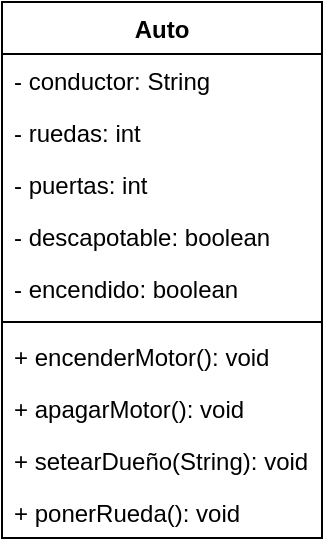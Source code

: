 <mxfile version="14.5.1" type="device"><diagram id="Yz0eHrfXhfGT0OiKU7fv" name="Page-1"><mxGraphModel dx="409" dy="505" grid="1" gridSize="10" guides="1" tooltips="1" connect="1" arrows="1" fold="1" page="1" pageScale="1" pageWidth="850" pageHeight="1100" math="0" shadow="0"><root><mxCell id="0"/><mxCell id="1" parent="0"/><mxCell id="wOH41Jcue-nY9ZwZtEp8-1" value="Auto" style="swimlane;fontStyle=1;align=center;verticalAlign=top;childLayout=stackLayout;horizontal=1;startSize=26;horizontalStack=0;resizeParent=1;resizeParentMax=0;resizeLast=0;collapsible=1;marginBottom=0;" parent="1" vertex="1"><mxGeometry x="340" y="190" width="160" height="268" as="geometry"/></mxCell><mxCell id="wOH41Jcue-nY9ZwZtEp8-2" value="- conductor: String" style="text;strokeColor=none;fillColor=none;align=left;verticalAlign=top;spacingLeft=4;spacingRight=4;overflow=hidden;rotatable=0;points=[[0,0.5],[1,0.5]];portConstraint=eastwest;" parent="wOH41Jcue-nY9ZwZtEp8-1" vertex="1"><mxGeometry y="26" width="160" height="26" as="geometry"/></mxCell><mxCell id="wOH41Jcue-nY9ZwZtEp8-6" value="- ruedas: int" style="text;strokeColor=none;fillColor=none;align=left;verticalAlign=top;spacingLeft=4;spacingRight=4;overflow=hidden;rotatable=0;points=[[0,0.5],[1,0.5]];portConstraint=eastwest;" parent="wOH41Jcue-nY9ZwZtEp8-1" vertex="1"><mxGeometry y="52" width="160" height="26" as="geometry"/></mxCell><mxCell id="wOH41Jcue-nY9ZwZtEp8-5" value="- puertas: int" style="text;strokeColor=none;fillColor=none;align=left;verticalAlign=top;spacingLeft=4;spacingRight=4;overflow=hidden;rotatable=0;points=[[0,0.5],[1,0.5]];portConstraint=eastwest;" parent="wOH41Jcue-nY9ZwZtEp8-1" vertex="1"><mxGeometry y="78" width="160" height="26" as="geometry"/></mxCell><mxCell id="wOH41Jcue-nY9ZwZtEp8-7" value="- descapotable: boolean" style="text;strokeColor=none;fillColor=none;align=left;verticalAlign=top;spacingLeft=4;spacingRight=4;overflow=hidden;rotatable=0;points=[[0,0.5],[1,0.5]];portConstraint=eastwest;" parent="wOH41Jcue-nY9ZwZtEp8-1" vertex="1"><mxGeometry y="104" width="160" height="26" as="geometry"/></mxCell><mxCell id="wOH41Jcue-nY9ZwZtEp8-10" value="- encendido: boolean" style="text;strokeColor=none;fillColor=none;align=left;verticalAlign=top;spacingLeft=4;spacingRight=4;overflow=hidden;rotatable=0;points=[[0,0.5],[1,0.5]];portConstraint=eastwest;" parent="wOH41Jcue-nY9ZwZtEp8-1" vertex="1"><mxGeometry y="130" width="160" height="26" as="geometry"/></mxCell><mxCell id="wOH41Jcue-nY9ZwZtEp8-3" value="" style="line;strokeWidth=1;fillColor=none;align=left;verticalAlign=middle;spacingTop=-1;spacingLeft=3;spacingRight=3;rotatable=0;labelPosition=right;points=[];portConstraint=eastwest;" parent="wOH41Jcue-nY9ZwZtEp8-1" vertex="1"><mxGeometry y="156" width="160" height="8" as="geometry"/></mxCell><mxCell id="wOH41Jcue-nY9ZwZtEp8-4" value="+ encenderMotor(): void" style="text;strokeColor=none;fillColor=none;align=left;verticalAlign=top;spacingLeft=4;spacingRight=4;overflow=hidden;rotatable=0;points=[[0,0.5],[1,0.5]];portConstraint=eastwest;" parent="wOH41Jcue-nY9ZwZtEp8-1" vertex="1"><mxGeometry y="164" width="160" height="26" as="geometry"/></mxCell><mxCell id="wOH41Jcue-nY9ZwZtEp8-12" value="+ apagarMotor(): void" style="text;strokeColor=none;fillColor=none;align=left;verticalAlign=top;spacingLeft=4;spacingRight=4;overflow=hidden;rotatable=0;points=[[0,0.5],[1,0.5]];portConstraint=eastwest;" parent="wOH41Jcue-nY9ZwZtEp8-1" vertex="1"><mxGeometry y="190" width="160" height="26" as="geometry"/></mxCell><mxCell id="wOH41Jcue-nY9ZwZtEp8-8" value="+ setearDueño(String): void" style="text;strokeColor=none;fillColor=none;align=left;verticalAlign=top;spacingLeft=4;spacingRight=4;overflow=hidden;rotatable=0;points=[[0,0.5],[1,0.5]];portConstraint=eastwest;" parent="wOH41Jcue-nY9ZwZtEp8-1" vertex="1"><mxGeometry y="216" width="160" height="26" as="geometry"/></mxCell><mxCell id="wOH41Jcue-nY9ZwZtEp8-9" value="+ ponerRueda(): void" style="text;strokeColor=none;fillColor=none;align=left;verticalAlign=top;spacingLeft=4;spacingRight=4;overflow=hidden;rotatable=0;points=[[0,0.5],[1,0.5]];portConstraint=eastwest;" parent="wOH41Jcue-nY9ZwZtEp8-1" vertex="1"><mxGeometry y="242" width="160" height="26" as="geometry"/></mxCell></root></mxGraphModel></diagram></mxfile>